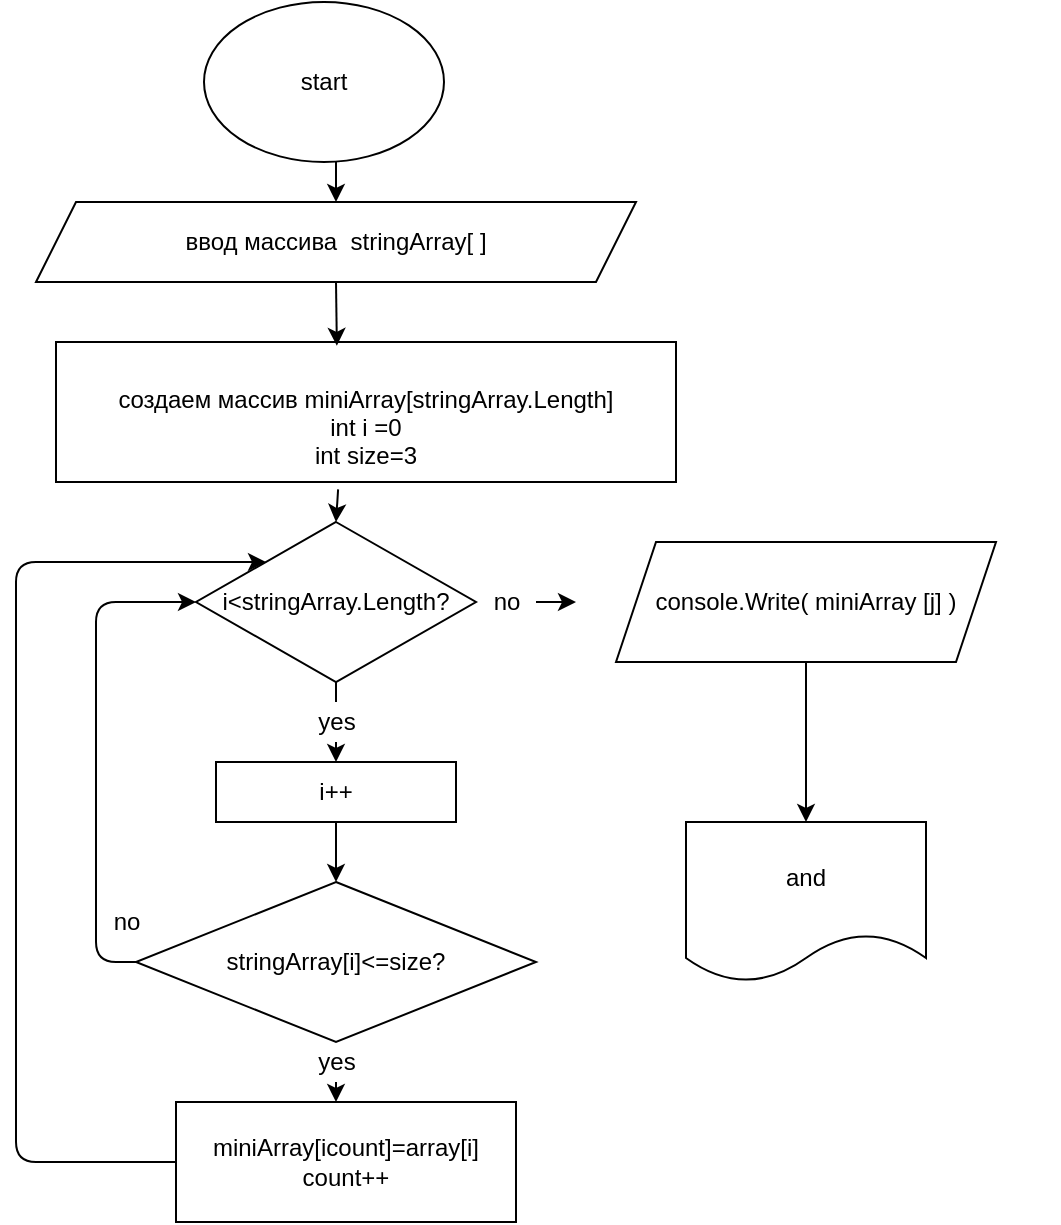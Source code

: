 <mxfile>
    <diagram id="PXX4hIk3pTDOf81sg2zD" name="Страница 1">
        <mxGraphModel dx="1152" dy="481" grid="1" gridSize="10" guides="1" tooltips="1" connect="1" arrows="1" fold="1" page="1" pageScale="1" pageWidth="827" pageHeight="1169" math="0" shadow="0">
            <root>
                <mxCell id="0"/>
                <mxCell id="1" parent="0"/>
                <mxCell id="2" value="start" style="ellipse;whiteSpace=wrap;html=1;" vertex="1" parent="1">
                    <mxGeometry x="294" y="20" width="120" height="80" as="geometry"/>
                </mxCell>
                <mxCell id="3" value="&lt;div style=&quot;text-align: justify&quot;&gt;&lt;span&gt;&lt;br&gt;&lt;/span&gt;&lt;/div&gt;&lt;div style=&quot;text-align: justify&quot;&gt;&lt;span&gt;&lt;br&gt;&lt;/span&gt;&lt;/div&gt;&lt;div style=&quot;text-align: justify&quot;&gt;&lt;span&gt;ввод массива&amp;nbsp; stringArray[ ]&lt;/span&gt;&lt;/div&gt;&lt;span style=&quot;background-color: rgb(30 , 30 , 30)&quot;&gt;&lt;div style=&quot;text-align: justify&quot;&gt;&lt;font color=&quot;#d4d4d4&quot; face=&quot;consolas, courier new, monospace&quot;&gt;&lt;br&gt;&lt;/font&gt;&lt;/div&gt;&lt;br&gt;&lt;/span&gt;" style="shape=parallelogram;perimeter=parallelogramPerimeter;whiteSpace=wrap;html=1;fixedSize=1;" vertex="1" parent="1">
                    <mxGeometry x="210" y="120" width="300" height="40" as="geometry"/>
                </mxCell>
                <mxCell id="4" value="" style="endArrow=classic;html=1;entryX=0.5;entryY=0;entryDx=0;entryDy=0;" edge="1" parent="1" target="3">
                    <mxGeometry width="50" height="50" relative="1" as="geometry">
                        <mxPoint x="360" y="100" as="sourcePoint"/>
                        <mxPoint x="420" y="260" as="targetPoint"/>
                    </mxGeometry>
                </mxCell>
                <mxCell id="5" value="&lt;span style=&quot;font-size: 12px ; font-style: normal ; font-weight: 400 ; letter-spacing: normal ; text-align: center ; text-indent: 0px ; text-transform: none ; word-spacing: 0px ; background-color: rgb(30 , 30 , 30) ; color: rgb(212 , 212 , 212) ; font-family: &amp;#34;consolas&amp;#34; , &amp;#34;courier new&amp;#34; , monospace&quot;&gt;&lt;font style=&quot;font-size: 12px&quot;&gt;&lt;br&gt;&lt;/font&gt;&lt;/span&gt;cоздаем массив miniArray[stringArray.Length]&lt;br&gt;int i =0&lt;br&gt;int size=3" style="rounded=0;whiteSpace=wrap;html=1;fontSize=12;" vertex="1" parent="1">
                    <mxGeometry x="220" y="190" width="310" height="70" as="geometry"/>
                </mxCell>
                <mxCell id="6" value="" style="endArrow=classic;html=1;fontSize=12;exitX=0.5;exitY=1;exitDx=0;exitDy=0;entryX=0.453;entryY=0.027;entryDx=0;entryDy=0;entryPerimeter=0;" edge="1" parent="1" source="3" target="5">
                    <mxGeometry width="50" height="50" relative="1" as="geometry">
                        <mxPoint x="370" y="290" as="sourcePoint"/>
                        <mxPoint x="420" y="240" as="targetPoint"/>
                    </mxGeometry>
                </mxCell>
                <mxCell id="7" value="i&amp;lt;stringArray.Length?" style="rhombus;whiteSpace=wrap;html=1;fontSize=12;" vertex="1" parent="1">
                    <mxGeometry x="290" y="280" width="140" height="80" as="geometry"/>
                </mxCell>
                <mxCell id="8" value="" style="endArrow=classic;html=1;fontSize=12;exitX=0.455;exitY=1.053;exitDx=0;exitDy=0;exitPerimeter=0;entryX=0.5;entryY=0;entryDx=0;entryDy=0;" edge="1" parent="1" source="5" target="7">
                    <mxGeometry width="50" height="50" relative="1" as="geometry">
                        <mxPoint x="370" y="290" as="sourcePoint"/>
                        <mxPoint x="420" y="240" as="targetPoint"/>
                    </mxGeometry>
                </mxCell>
                <mxCell id="9" value="" style="endArrow=classic;html=1;fontSize=12;exitX=0.5;exitY=1;exitDx=0;exitDy=0;startArrow=none;" edge="1" parent="1" source="21">
                    <mxGeometry width="50" height="50" relative="1" as="geometry">
                        <mxPoint x="370" y="290" as="sourcePoint"/>
                        <mxPoint x="360" y="400" as="targetPoint"/>
                        <Array as="points"/>
                    </mxGeometry>
                </mxCell>
                <mxCell id="10" value="i++&lt;br&gt;" style="rounded=0;whiteSpace=wrap;html=1;fontSize=12;" vertex="1" parent="1">
                    <mxGeometry x="300" y="400" width="120" height="30" as="geometry"/>
                </mxCell>
                <mxCell id="11" value="stringArray[i]&amp;lt;=size?" style="rhombus;whiteSpace=wrap;html=1;fontSize=12;" vertex="1" parent="1">
                    <mxGeometry x="260" y="460" width="200" height="80" as="geometry"/>
                </mxCell>
                <mxCell id="12" value="" style="endArrow=classic;html=1;fontSize=12;exitX=0.5;exitY=1;exitDx=0;exitDy=0;entryX=0.5;entryY=0;entryDx=0;entryDy=0;" edge="1" parent="1" source="10" target="11">
                    <mxGeometry width="50" height="50" relative="1" as="geometry">
                        <mxPoint x="370" y="350" as="sourcePoint"/>
                        <mxPoint x="420" y="300" as="targetPoint"/>
                    </mxGeometry>
                </mxCell>
                <mxCell id="13" value="" style="endArrow=classic;html=1;fontSize=12;exitX=0.5;exitY=1;exitDx=0;exitDy=0;startArrow=none;" edge="1" parent="1" source="23">
                    <mxGeometry width="50" height="50" relative="1" as="geometry">
                        <mxPoint x="370" y="470" as="sourcePoint"/>
                        <mxPoint x="360" y="570" as="targetPoint"/>
                    </mxGeometry>
                </mxCell>
                <mxCell id="14" value="miniArray[icount]=array[i]&lt;br&gt;count++" style="rounded=0;whiteSpace=wrap;html=1;fontSize=12;" vertex="1" parent="1">
                    <mxGeometry x="280" y="570" width="170" height="60" as="geometry"/>
                </mxCell>
                <mxCell id="15" value="" style="endArrow=classic;html=1;fontSize=12;exitX=0;exitY=0.5;exitDx=0;exitDy=0;entryX=0;entryY=0.5;entryDx=0;entryDy=0;startArrow=none;" edge="1" parent="1" source="25" target="7">
                    <mxGeometry width="50" height="50" relative="1" as="geometry">
                        <mxPoint x="370" y="480" as="sourcePoint"/>
                        <mxPoint x="200" y="500" as="targetPoint"/>
                        <Array as="points">
                            <mxPoint x="240" y="320"/>
                        </Array>
                    </mxGeometry>
                </mxCell>
                <mxCell id="16" value="" style="endArrow=classic;html=1;fontSize=12;exitX=0;exitY=0.5;exitDx=0;exitDy=0;entryX=0;entryY=0;entryDx=0;entryDy=0;" edge="1" parent="1" source="14" target="7">
                    <mxGeometry width="50" height="50" relative="1" as="geometry">
                        <mxPoint x="370" y="480" as="sourcePoint"/>
                        <mxPoint x="220" y="290" as="targetPoint"/>
                        <Array as="points">
                            <mxPoint x="200" y="600"/>
                            <mxPoint x="200" y="300"/>
                        </Array>
                    </mxGeometry>
                </mxCell>
                <mxCell id="17" value="" style="endArrow=classic;html=1;fontSize=12;exitX=1;exitY=0.5;exitDx=0;exitDy=0;startArrow=none;" edge="1" parent="1" source="19">
                    <mxGeometry width="50" height="50" relative="1" as="geometry">
                        <mxPoint x="370" y="480" as="sourcePoint"/>
                        <mxPoint x="480" y="320" as="targetPoint"/>
                    </mxGeometry>
                </mxCell>
                <mxCell id="18" value="" style="endArrow=none;html=1;fontSize=12;exitX=0.5;exitY=1;exitDx=0;exitDy=0;" edge="1" parent="1">
                    <mxGeometry width="50" height="50" relative="1" as="geometry">
                        <mxPoint x="720" y="360" as="sourcePoint"/>
                        <mxPoint x="720" y="360" as="targetPoint"/>
                    </mxGeometry>
                </mxCell>
                <mxCell id="19" value="no" style="text;html=1;align=center;verticalAlign=middle;resizable=0;points=[];autosize=1;strokeColor=none;fillColor=none;fontSize=12;" vertex="1" parent="1">
                    <mxGeometry x="430" y="310" width="30" height="20" as="geometry"/>
                </mxCell>
                <mxCell id="20" value="" style="endArrow=none;html=1;fontSize=12;exitX=1;exitY=0.5;exitDx=0;exitDy=0;" edge="1" parent="1" source="7" target="19">
                    <mxGeometry width="50" height="50" relative="1" as="geometry">
                        <mxPoint x="430" y="320" as="sourcePoint"/>
                        <mxPoint x="480" y="320" as="targetPoint"/>
                    </mxGeometry>
                </mxCell>
                <mxCell id="21" value="yes" style="text;html=1;align=center;verticalAlign=middle;resizable=0;points=[];autosize=1;strokeColor=none;fillColor=none;fontSize=12;" vertex="1" parent="1">
                    <mxGeometry x="345" y="370" width="30" height="20" as="geometry"/>
                </mxCell>
                <mxCell id="22" value="" style="endArrow=none;html=1;fontSize=12;exitX=0.5;exitY=1;exitDx=0;exitDy=0;" edge="1" parent="1" source="7" target="21">
                    <mxGeometry width="50" height="50" relative="1" as="geometry">
                        <mxPoint x="360" y="360" as="sourcePoint"/>
                        <mxPoint x="360" y="400" as="targetPoint"/>
                        <Array as="points"/>
                    </mxGeometry>
                </mxCell>
                <mxCell id="23" value="yes" style="text;html=1;align=center;verticalAlign=middle;resizable=0;points=[];autosize=1;strokeColor=none;fillColor=none;fontSize=12;" vertex="1" parent="1">
                    <mxGeometry x="345" y="540" width="30" height="20" as="geometry"/>
                </mxCell>
                <mxCell id="24" value="" style="endArrow=none;html=1;fontSize=12;exitX=0.5;exitY=1;exitDx=0;exitDy=0;" edge="1" parent="1" source="11" target="23">
                    <mxGeometry width="50" height="50" relative="1" as="geometry">
                        <mxPoint x="360" y="540" as="sourcePoint"/>
                        <mxPoint x="360" y="570" as="targetPoint"/>
                    </mxGeometry>
                </mxCell>
                <mxCell id="25" value="no" style="text;html=1;align=center;verticalAlign=middle;resizable=0;points=[];autosize=1;strokeColor=none;fillColor=none;fontSize=12;" vertex="1" parent="1">
                    <mxGeometry x="240" y="470" width="30" height="20" as="geometry"/>
                </mxCell>
                <mxCell id="26" value="" style="endArrow=none;html=1;fontSize=12;exitX=0;exitY=0.5;exitDx=0;exitDy=0;entryX=0;entryY=0.5;entryDx=0;entryDy=0;" edge="1" parent="1" source="11" target="25">
                    <mxGeometry width="50" height="50" relative="1" as="geometry">
                        <mxPoint x="260" y="500" as="sourcePoint"/>
                        <mxPoint x="290" y="320" as="targetPoint"/>
                        <Array as="points">
                            <mxPoint x="240" y="500"/>
                            <mxPoint x="240" y="400"/>
                        </Array>
                    </mxGeometry>
                </mxCell>
                <mxCell id="27" style="edgeStyle=none;html=1;exitX=0.5;exitY=1;exitDx=0;exitDy=0;entryX=0.5;entryY=0;entryDx=0;entryDy=0;" edge="1" parent="1" source="28" target="29">
                    <mxGeometry relative="1" as="geometry">
                        <Array as="points">
                            <mxPoint x="595" y="380"/>
                        </Array>
                    </mxGeometry>
                </mxCell>
                <mxCell id="28" value="&lt;span&gt;console.Write( miniArray [j] )&lt;/span&gt;" style="shape=parallelogram;perimeter=parallelogramPerimeter;whiteSpace=wrap;html=1;fixedSize=1;fontSize=12;" vertex="1" parent="1">
                    <mxGeometry x="500" y="290" width="190" height="60" as="geometry"/>
                </mxCell>
                <mxCell id="29" value="and" style="shape=document;whiteSpace=wrap;html=1;boundedLbl=1;fontSize=12;" vertex="1" parent="1">
                    <mxGeometry x="535" y="430" width="120" height="80" as="geometry"/>
                </mxCell>
            </root>
        </mxGraphModel>
    </diagram>
</mxfile>